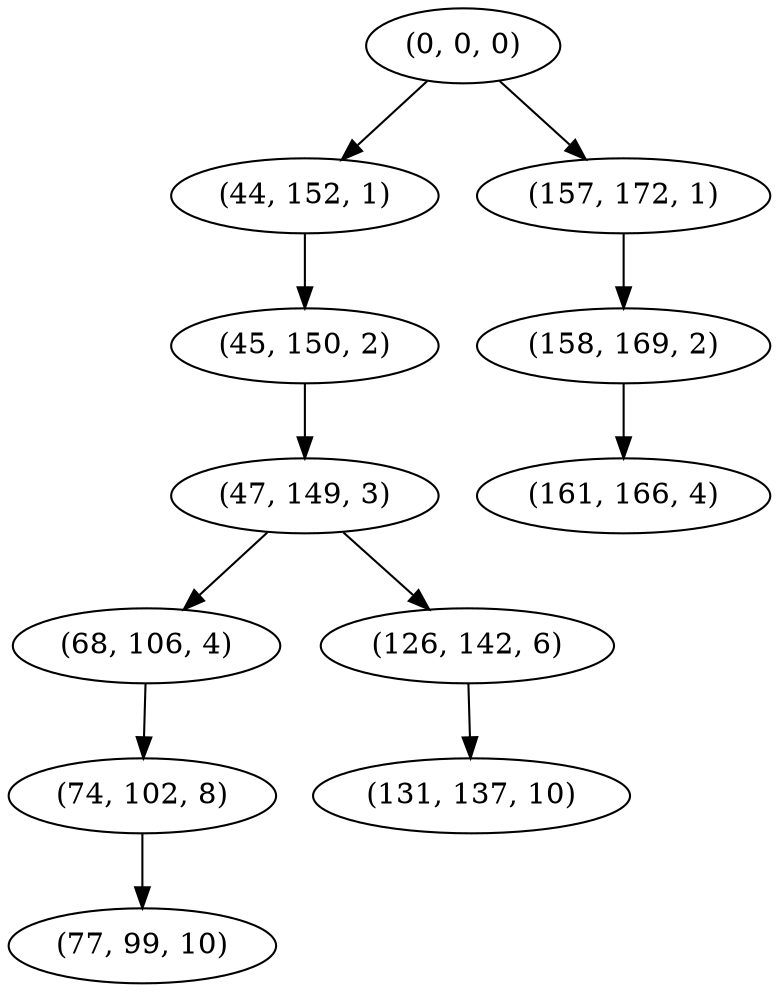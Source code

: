 digraph tree {
    "(0, 0, 0)";
    "(44, 152, 1)";
    "(45, 150, 2)";
    "(47, 149, 3)";
    "(68, 106, 4)";
    "(74, 102, 8)";
    "(77, 99, 10)";
    "(126, 142, 6)";
    "(131, 137, 10)";
    "(157, 172, 1)";
    "(158, 169, 2)";
    "(161, 166, 4)";
    "(0, 0, 0)" -> "(44, 152, 1)";
    "(0, 0, 0)" -> "(157, 172, 1)";
    "(44, 152, 1)" -> "(45, 150, 2)";
    "(45, 150, 2)" -> "(47, 149, 3)";
    "(47, 149, 3)" -> "(68, 106, 4)";
    "(47, 149, 3)" -> "(126, 142, 6)";
    "(68, 106, 4)" -> "(74, 102, 8)";
    "(74, 102, 8)" -> "(77, 99, 10)";
    "(126, 142, 6)" -> "(131, 137, 10)";
    "(157, 172, 1)" -> "(158, 169, 2)";
    "(158, 169, 2)" -> "(161, 166, 4)";
}
